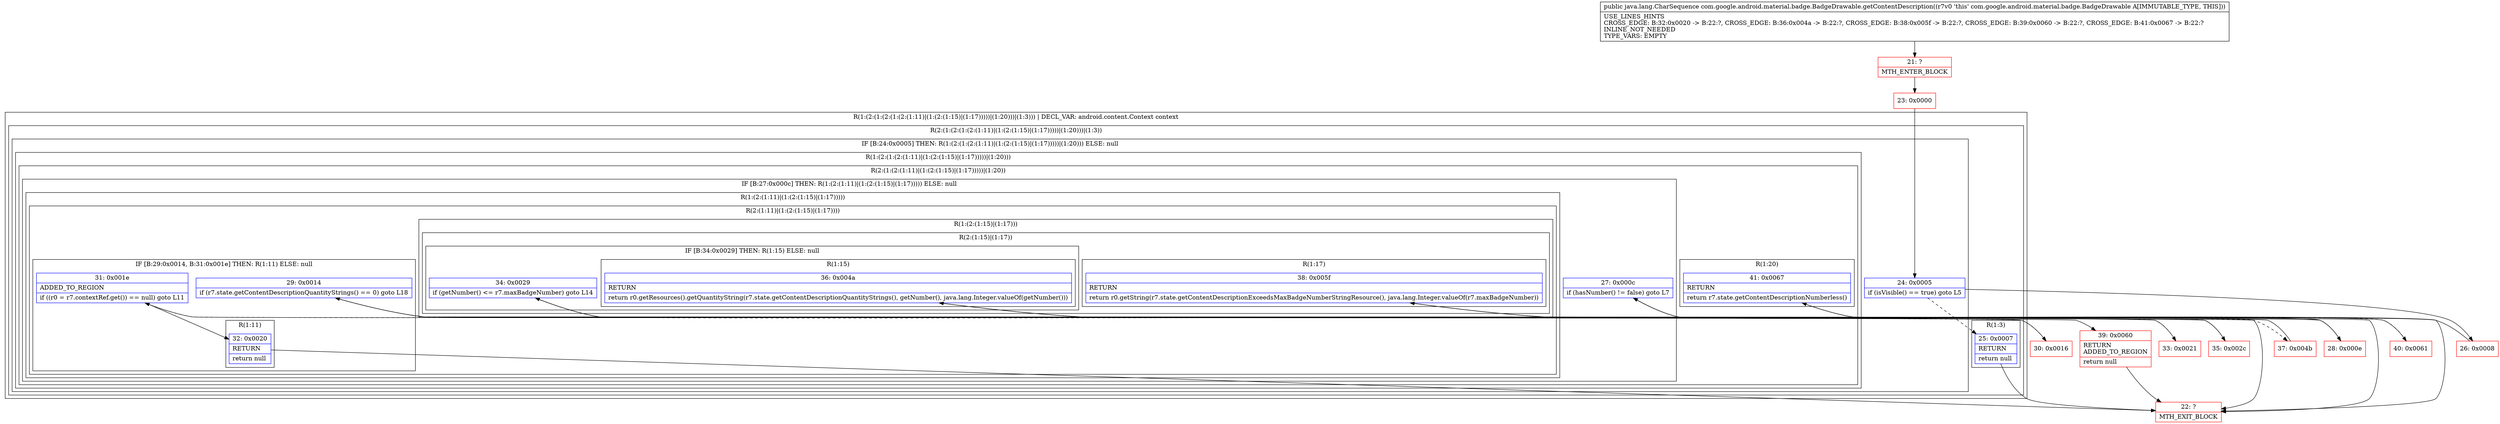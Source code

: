 digraph "CFG forcom.google.android.material.badge.BadgeDrawable.getContentDescription()Ljava\/lang\/CharSequence;" {
subgraph cluster_Region_729759271 {
label = "R(1:(2:(1:(2:(1:(2:(1:11)|(1:(2:(1:15)|(1:17)))))|(1:20)))|(1:3))) | DECL_VAR: android.content.Context context\l";
node [shape=record,color=blue];
subgraph cluster_Region_1546822179 {
label = "R(2:(1:(2:(1:(2:(1:11)|(1:(2:(1:15)|(1:17)))))|(1:20)))|(1:3))";
node [shape=record,color=blue];
subgraph cluster_IfRegion_2014193349 {
label = "IF [B:24:0x0005] THEN: R(1:(2:(1:(2:(1:11)|(1:(2:(1:15)|(1:17)))))|(1:20))) ELSE: null";
node [shape=record,color=blue];
Node_24 [shape=record,label="{24\:\ 0x0005|if (isVisible() == true) goto L5\l}"];
subgraph cluster_Region_1912069649 {
label = "R(1:(2:(1:(2:(1:11)|(1:(2:(1:15)|(1:17)))))|(1:20)))";
node [shape=record,color=blue];
subgraph cluster_Region_598431758 {
label = "R(2:(1:(2:(1:11)|(1:(2:(1:15)|(1:17)))))|(1:20))";
node [shape=record,color=blue];
subgraph cluster_IfRegion_1782699490 {
label = "IF [B:27:0x000c] THEN: R(1:(2:(1:11)|(1:(2:(1:15)|(1:17))))) ELSE: null";
node [shape=record,color=blue];
Node_27 [shape=record,label="{27\:\ 0x000c|if (hasNumber() != false) goto L7\l}"];
subgraph cluster_Region_1676734049 {
label = "R(1:(2:(1:11)|(1:(2:(1:15)|(1:17)))))";
node [shape=record,color=blue];
subgraph cluster_Region_741909336 {
label = "R(2:(1:11)|(1:(2:(1:15)|(1:17))))";
node [shape=record,color=blue];
subgraph cluster_IfRegion_1437263353 {
label = "IF [B:29:0x0014, B:31:0x001e] THEN: R(1:11) ELSE: null";
node [shape=record,color=blue];
Node_29 [shape=record,label="{29\:\ 0x0014|if (r7.state.getContentDescriptionQuantityStrings() == 0) goto L18\l}"];
Node_31 [shape=record,label="{31\:\ 0x001e|ADDED_TO_REGION\l|if ((r0 = r7.contextRef.get()) == null) goto L11\l}"];
subgraph cluster_Region_824235115 {
label = "R(1:11)";
node [shape=record,color=blue];
Node_32 [shape=record,label="{32\:\ 0x0020|RETURN\l|return null\l}"];
}
}
subgraph cluster_Region_1439147976 {
label = "R(1:(2:(1:15)|(1:17)))";
node [shape=record,color=blue];
subgraph cluster_Region_1007483979 {
label = "R(2:(1:15)|(1:17))";
node [shape=record,color=blue];
subgraph cluster_IfRegion_1040929566 {
label = "IF [B:34:0x0029] THEN: R(1:15) ELSE: null";
node [shape=record,color=blue];
Node_34 [shape=record,label="{34\:\ 0x0029|if (getNumber() \<= r7.maxBadgeNumber) goto L14\l}"];
subgraph cluster_Region_155142968 {
label = "R(1:15)";
node [shape=record,color=blue];
Node_36 [shape=record,label="{36\:\ 0x004a|RETURN\l|return r0.getResources().getQuantityString(r7.state.getContentDescriptionQuantityStrings(), getNumber(), java.lang.Integer.valueOf(getNumber()))\l}"];
}
}
subgraph cluster_Region_1630426160 {
label = "R(1:17)";
node [shape=record,color=blue];
Node_38 [shape=record,label="{38\:\ 0x005f|RETURN\l|return r0.getString(r7.state.getContentDescriptionExceedsMaxBadgeNumberStringResource(), java.lang.Integer.valueOf(r7.maxBadgeNumber))\l}"];
}
}
}
}
}
}
subgraph cluster_Region_983237370 {
label = "R(1:20)";
node [shape=record,color=blue];
Node_41 [shape=record,label="{41\:\ 0x0067|RETURN\l|return r7.state.getContentDescriptionNumberless()\l}"];
}
}
}
}
subgraph cluster_Region_1592534292 {
label = "R(1:3)";
node [shape=record,color=blue];
Node_25 [shape=record,label="{25\:\ 0x0007|RETURN\l|return null\l}"];
}
}
}
Node_21 [shape=record,color=red,label="{21\:\ ?|MTH_ENTER_BLOCK\l}"];
Node_23 [shape=record,color=red,label="{23\:\ 0x0000}"];
Node_22 [shape=record,color=red,label="{22\:\ ?|MTH_EXIT_BLOCK\l}"];
Node_26 [shape=record,color=red,label="{26\:\ 0x0008}"];
Node_28 [shape=record,color=red,label="{28\:\ 0x000e}"];
Node_30 [shape=record,color=red,label="{30\:\ 0x0016}"];
Node_33 [shape=record,color=red,label="{33\:\ 0x0021}"];
Node_35 [shape=record,color=red,label="{35\:\ 0x002c}"];
Node_37 [shape=record,color=red,label="{37\:\ 0x004b}"];
Node_39 [shape=record,color=red,label="{39\:\ 0x0060|RETURN\lADDED_TO_REGION\l|return null\l}"];
Node_40 [shape=record,color=red,label="{40\:\ 0x0061}"];
MethodNode[shape=record,label="{public java.lang.CharSequence com.google.android.material.badge.BadgeDrawable.getContentDescription((r7v0 'this' com.google.android.material.badge.BadgeDrawable A[IMMUTABLE_TYPE, THIS]))  | USE_LINES_HINTS\lCROSS_EDGE: B:32:0x0020 \-\> B:22:?, CROSS_EDGE: B:36:0x004a \-\> B:22:?, CROSS_EDGE: B:38:0x005f \-\> B:22:?, CROSS_EDGE: B:39:0x0060 \-\> B:22:?, CROSS_EDGE: B:41:0x0067 \-\> B:22:?\lINLINE_NOT_NEEDED\lTYPE_VARS: EMPTY\l}"];
MethodNode -> Node_21;Node_24 -> Node_25[style=dashed];
Node_24 -> Node_26;
Node_27 -> Node_28;
Node_27 -> Node_40[style=dashed];
Node_29 -> Node_30[style=dashed];
Node_29 -> Node_39;
Node_31 -> Node_32;
Node_31 -> Node_33[style=dashed];
Node_32 -> Node_22;
Node_34 -> Node_35;
Node_34 -> Node_37[style=dashed];
Node_36 -> Node_22;
Node_38 -> Node_22;
Node_41 -> Node_22;
Node_25 -> Node_22;
Node_21 -> Node_23;
Node_23 -> Node_24;
Node_26 -> Node_27;
Node_28 -> Node_29;
Node_30 -> Node_31;
Node_33 -> Node_34;
Node_35 -> Node_36;
Node_37 -> Node_38;
Node_39 -> Node_22;
Node_40 -> Node_41;
}

